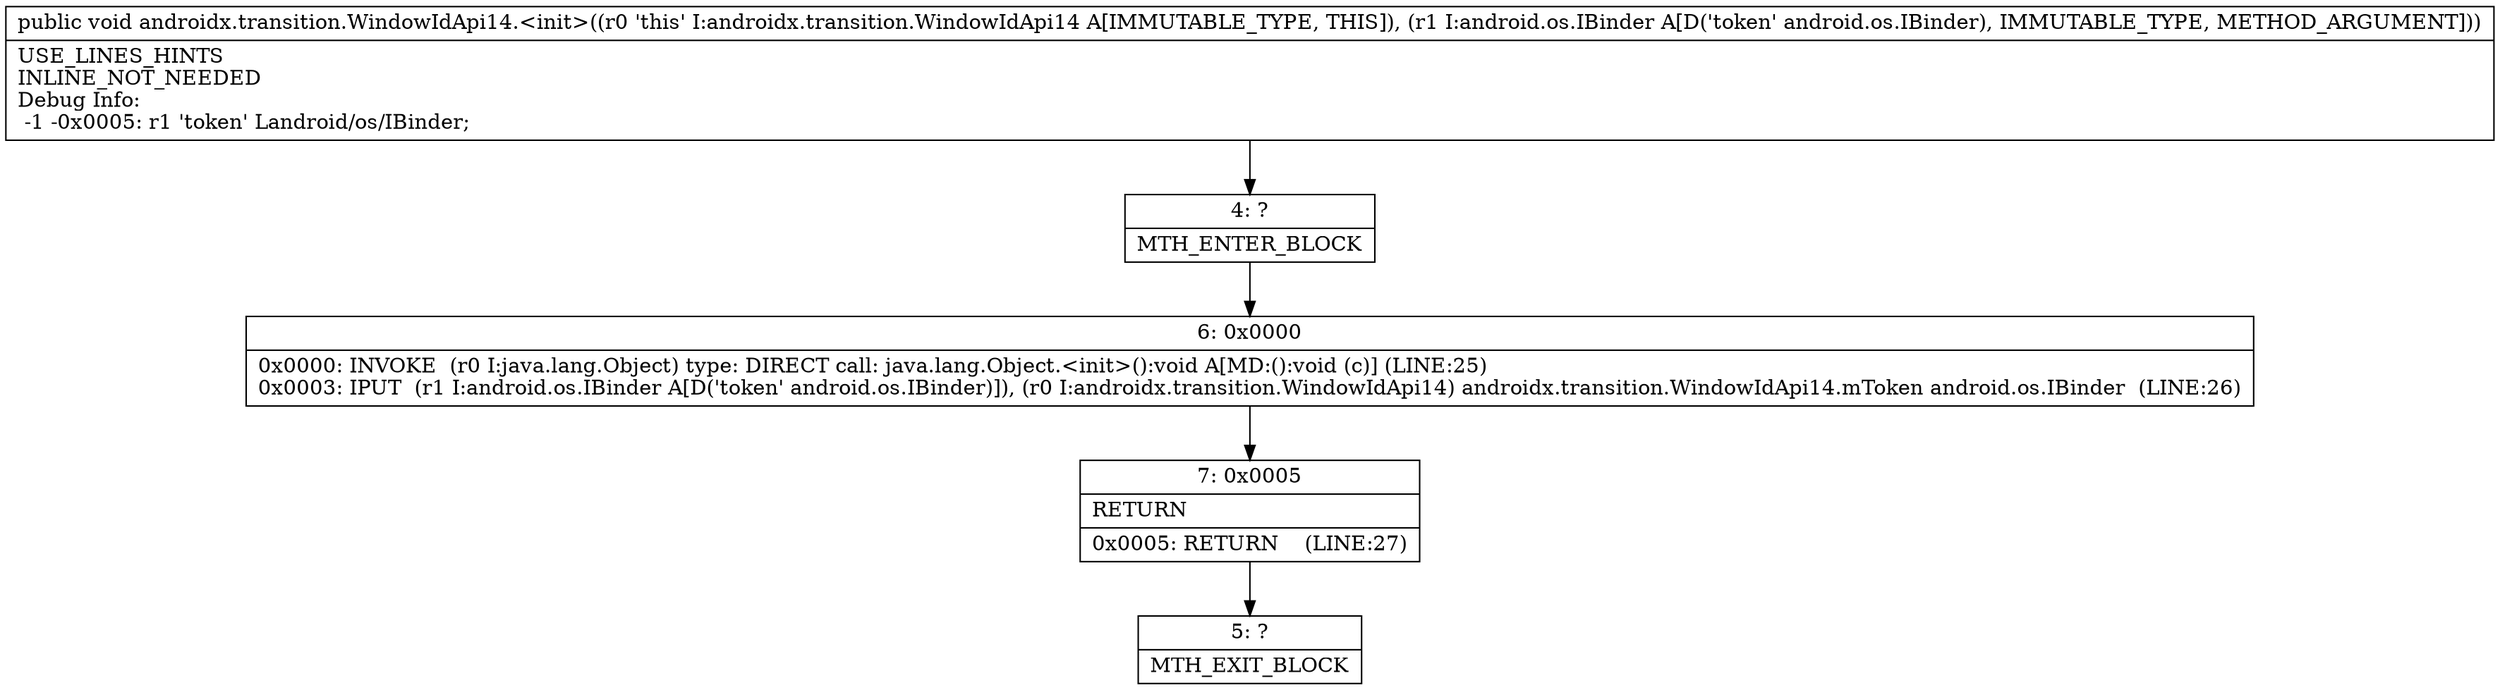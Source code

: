 digraph "CFG forandroidx.transition.WindowIdApi14.\<init\>(Landroid\/os\/IBinder;)V" {
Node_4 [shape=record,label="{4\:\ ?|MTH_ENTER_BLOCK\l}"];
Node_6 [shape=record,label="{6\:\ 0x0000|0x0000: INVOKE  (r0 I:java.lang.Object) type: DIRECT call: java.lang.Object.\<init\>():void A[MD:():void (c)] (LINE:25)\l0x0003: IPUT  (r1 I:android.os.IBinder A[D('token' android.os.IBinder)]), (r0 I:androidx.transition.WindowIdApi14) androidx.transition.WindowIdApi14.mToken android.os.IBinder  (LINE:26)\l}"];
Node_7 [shape=record,label="{7\:\ 0x0005|RETURN\l|0x0005: RETURN    (LINE:27)\l}"];
Node_5 [shape=record,label="{5\:\ ?|MTH_EXIT_BLOCK\l}"];
MethodNode[shape=record,label="{public void androidx.transition.WindowIdApi14.\<init\>((r0 'this' I:androidx.transition.WindowIdApi14 A[IMMUTABLE_TYPE, THIS]), (r1 I:android.os.IBinder A[D('token' android.os.IBinder), IMMUTABLE_TYPE, METHOD_ARGUMENT]))  | USE_LINES_HINTS\lINLINE_NOT_NEEDED\lDebug Info:\l  \-1 \-0x0005: r1 'token' Landroid\/os\/IBinder;\l}"];
MethodNode -> Node_4;Node_4 -> Node_6;
Node_6 -> Node_7;
Node_7 -> Node_5;
}

